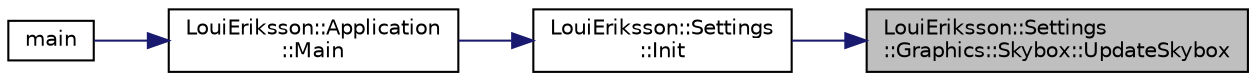 digraph "LouiEriksson::Settings::Graphics::Skybox::UpdateSkybox"
{
 // LATEX_PDF_SIZE
  edge [fontname="Helvetica",fontsize="10",labelfontname="Helvetica",labelfontsize="10"];
  node [fontname="Helvetica",fontsize="10",shape=record];
  rankdir="RL";
  Node1 [label="LouiEriksson::Settings\l::Graphics::Skybox::UpdateSkybox",height=0.2,width=0.4,color="black", fillcolor="grey75", style="filled", fontcolor="black",tooltip=" "];
  Node1 -> Node2 [dir="back",color="midnightblue",fontsize="10",style="solid"];
  Node2 [label="LouiEriksson::Settings\l::Init",height=0.2,width=0.4,color="black", fillcolor="white", style="filled",URL="$class_loui_eriksson_1_1_settings.html#a99f22abc6c114e19c20a05806daa8090",tooltip="Intialise settings on application start."];
  Node2 -> Node3 [dir="back",color="midnightblue",fontsize="10",style="solid"];
  Node3 [label="LouiEriksson::Application\l::Main",height=0.2,width=0.4,color="black", fillcolor="white", style="filled",URL="$class_loui_eriksson_1_1_application.html#a3cd3d52cd7a0b2520ab7b53159214657",tooltip="Main function of the application."];
  Node3 -> Node4 [dir="back",color="midnightblue",fontsize="10",style="solid"];
  Node4 [label="main",height=0.2,width=0.4,color="black", fillcolor="white", style="filled",URL="$main_8cpp.html#ada43c5bcc6e53f1ba4a4ae205e0f24c6",tooltip="Entry point for the program."];
}
